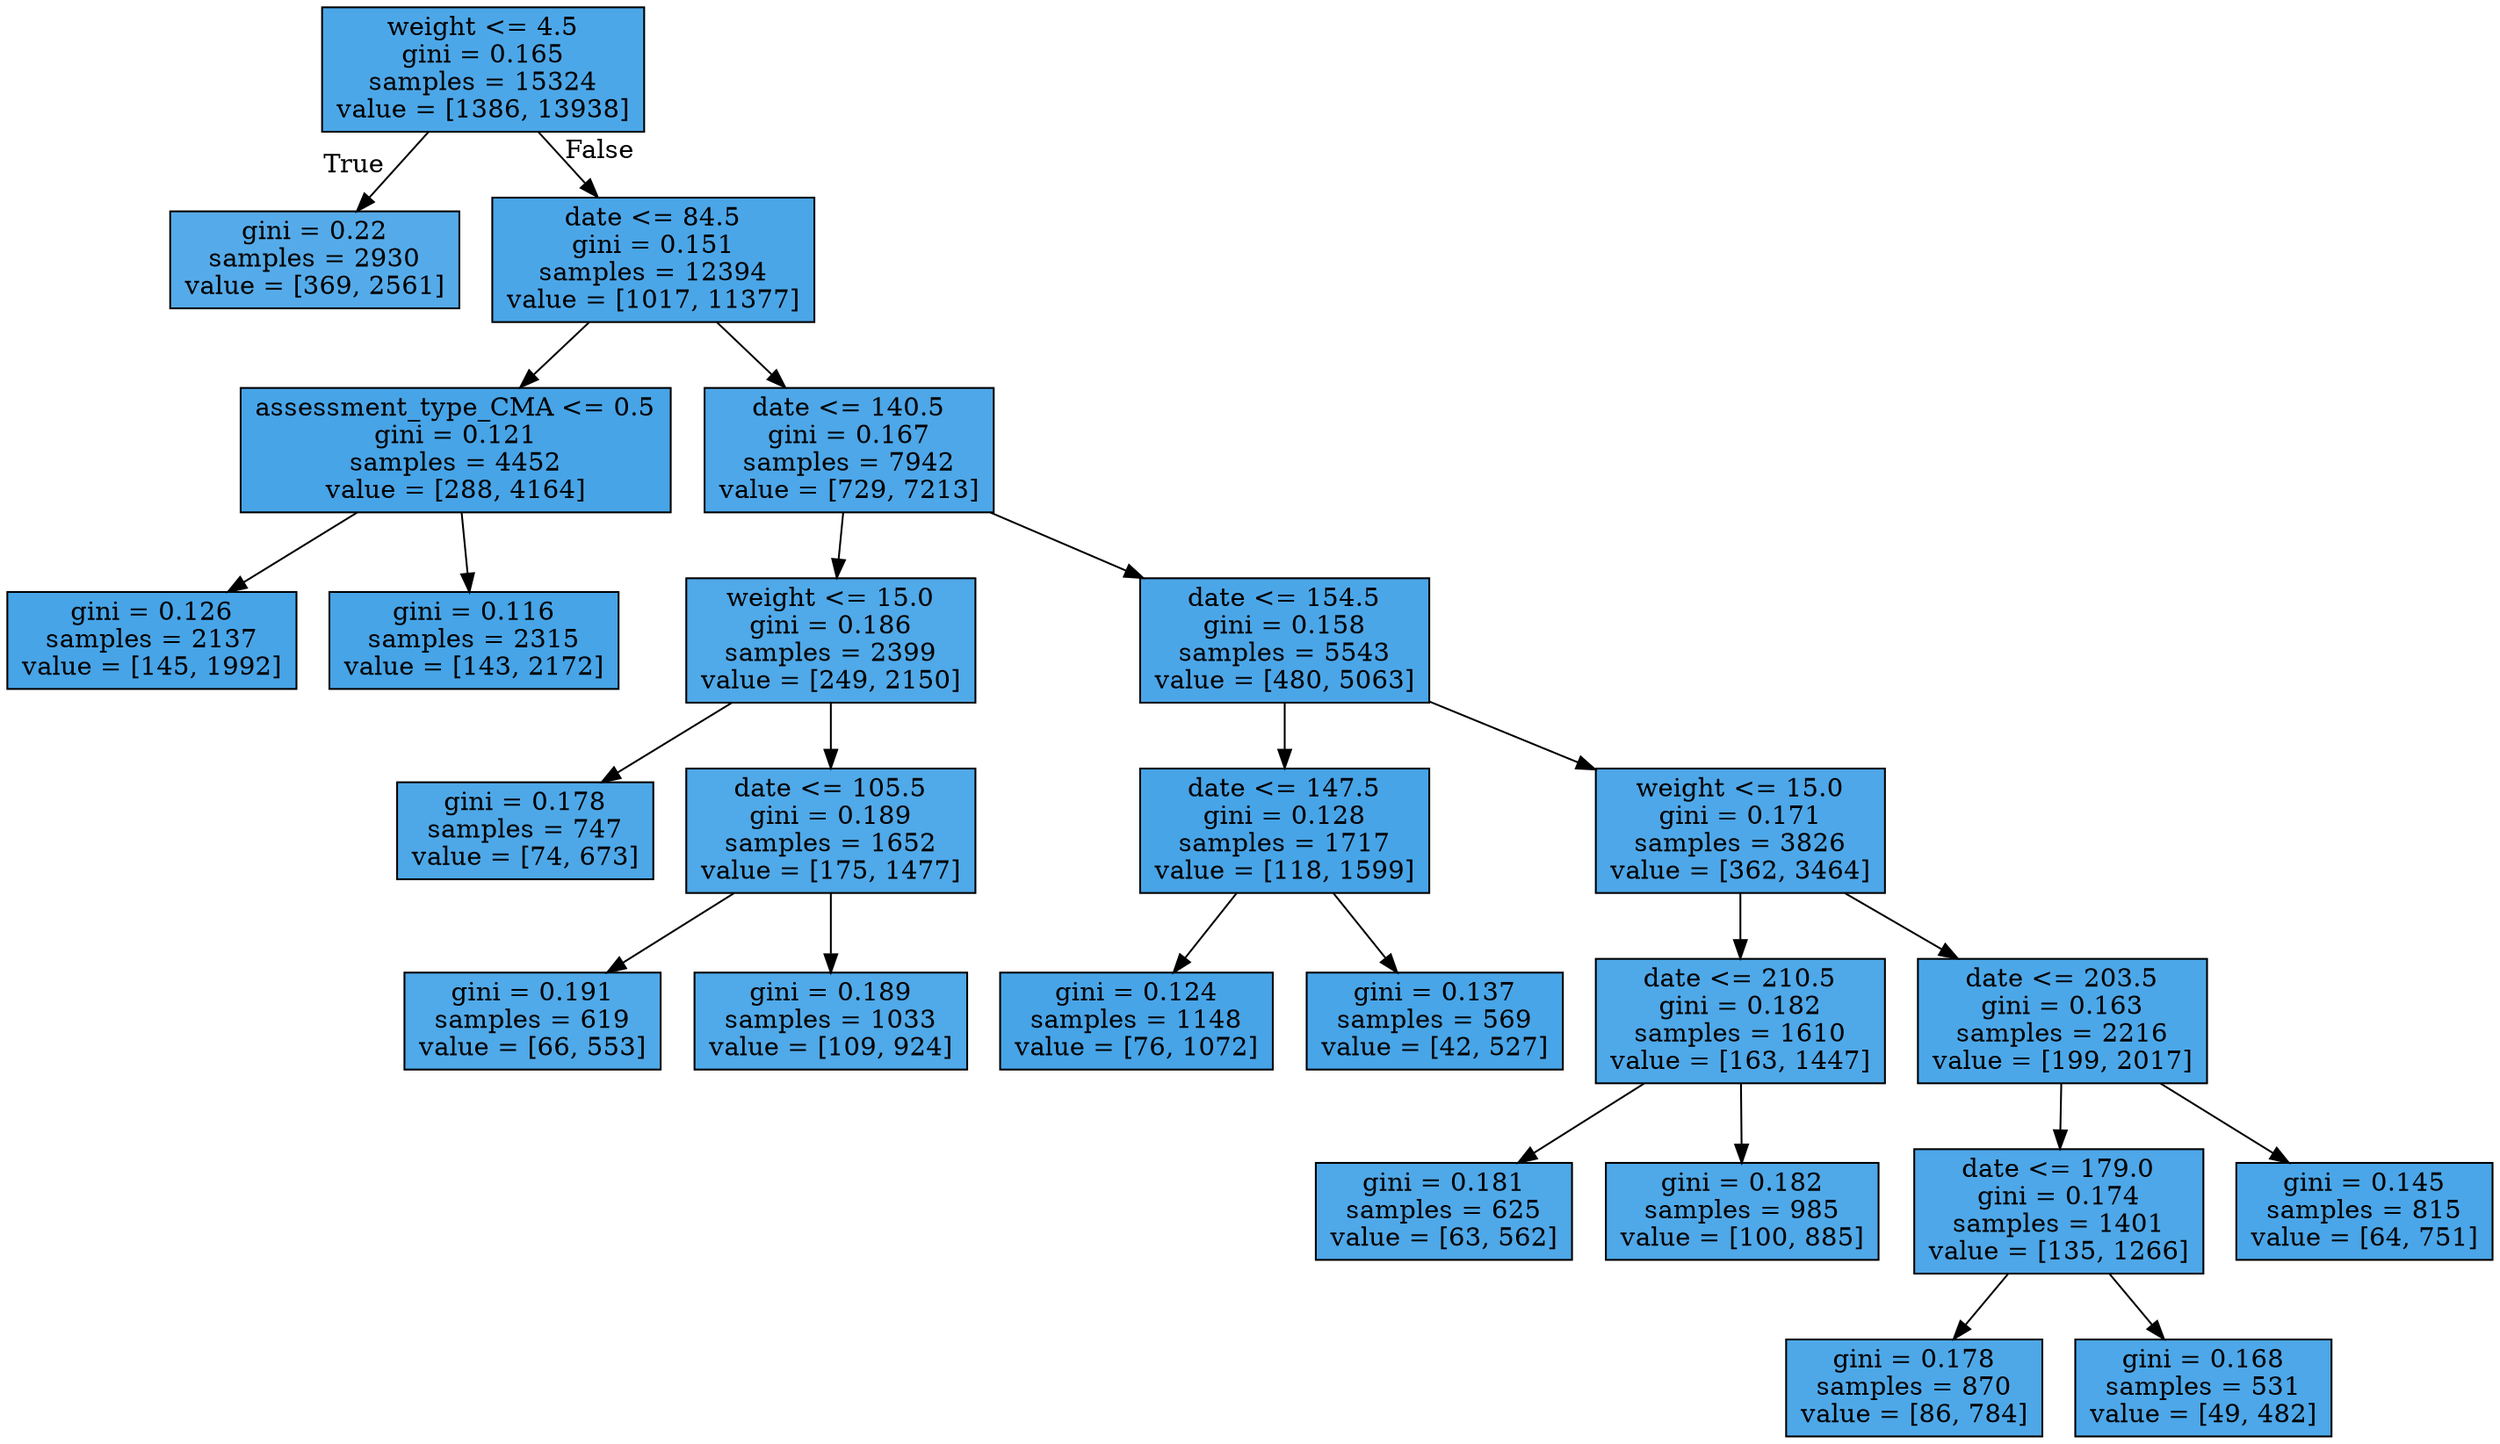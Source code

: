 digraph Tree {
node [shape=box, style="filled", color="black"] ;
0 [label="weight <= 4.5\ngini = 0.165\nsamples = 15324\nvalue = [1386, 13938]", fillcolor="#399de5e6"] ;
1 [label="gini = 0.22\nsamples = 2930\nvalue = [369, 2561]", fillcolor="#399de5da"] ;
0 -> 1 [labeldistance=2.5, labelangle=45, headlabel="True"] ;
2 [label="date <= 84.5\ngini = 0.151\nsamples = 12394\nvalue = [1017, 11377]", fillcolor="#399de5e8"] ;
0 -> 2 [labeldistance=2.5, labelangle=-45, headlabel="False"] ;
3 [label="assessment_type_CMA <= 0.5\ngini = 0.121\nsamples = 4452\nvalue = [288, 4164]", fillcolor="#399de5ed"] ;
2 -> 3 ;
4 [label="gini = 0.126\nsamples = 2137\nvalue = [145, 1992]", fillcolor="#399de5ec"] ;
3 -> 4 ;
5 [label="gini = 0.116\nsamples = 2315\nvalue = [143, 2172]", fillcolor="#399de5ee"] ;
3 -> 5 ;
6 [label="date <= 140.5\ngini = 0.167\nsamples = 7942\nvalue = [729, 7213]", fillcolor="#399de5e5"] ;
2 -> 6 ;
7 [label="weight <= 15.0\ngini = 0.186\nsamples = 2399\nvalue = [249, 2150]", fillcolor="#399de5e1"] ;
6 -> 7 ;
8 [label="gini = 0.178\nsamples = 747\nvalue = [74, 673]", fillcolor="#399de5e3"] ;
7 -> 8 ;
9 [label="date <= 105.5\ngini = 0.189\nsamples = 1652\nvalue = [175, 1477]", fillcolor="#399de5e1"] ;
7 -> 9 ;
10 [label="gini = 0.191\nsamples = 619\nvalue = [66, 553]", fillcolor="#399de5e1"] ;
9 -> 10 ;
11 [label="gini = 0.189\nsamples = 1033\nvalue = [109, 924]", fillcolor="#399de5e1"] ;
9 -> 11 ;
12 [label="date <= 154.5\ngini = 0.158\nsamples = 5543\nvalue = [480, 5063]", fillcolor="#399de5e7"] ;
6 -> 12 ;
13 [label="date <= 147.5\ngini = 0.128\nsamples = 1717\nvalue = [118, 1599]", fillcolor="#399de5ec"] ;
12 -> 13 ;
14 [label="gini = 0.124\nsamples = 1148\nvalue = [76, 1072]", fillcolor="#399de5ed"] ;
13 -> 14 ;
15 [label="gini = 0.137\nsamples = 569\nvalue = [42, 527]", fillcolor="#399de5eb"] ;
13 -> 15 ;
16 [label="weight <= 15.0\ngini = 0.171\nsamples = 3826\nvalue = [362, 3464]", fillcolor="#399de5e4"] ;
12 -> 16 ;
17 [label="date <= 210.5\ngini = 0.182\nsamples = 1610\nvalue = [163, 1447]", fillcolor="#399de5e2"] ;
16 -> 17 ;
18 [label="gini = 0.181\nsamples = 625\nvalue = [63, 562]", fillcolor="#399de5e2"] ;
17 -> 18 ;
19 [label="gini = 0.182\nsamples = 985\nvalue = [100, 885]", fillcolor="#399de5e2"] ;
17 -> 19 ;
20 [label="date <= 203.5\ngini = 0.163\nsamples = 2216\nvalue = [199, 2017]", fillcolor="#399de5e6"] ;
16 -> 20 ;
21 [label="date <= 179.0\ngini = 0.174\nsamples = 1401\nvalue = [135, 1266]", fillcolor="#399de5e4"] ;
20 -> 21 ;
22 [label="gini = 0.178\nsamples = 870\nvalue = [86, 784]", fillcolor="#399de5e3"] ;
21 -> 22 ;
23 [label="gini = 0.168\nsamples = 531\nvalue = [49, 482]", fillcolor="#399de5e5"] ;
21 -> 23 ;
24 [label="gini = 0.145\nsamples = 815\nvalue = [64, 751]", fillcolor="#399de5e9"] ;
20 -> 24 ;
}